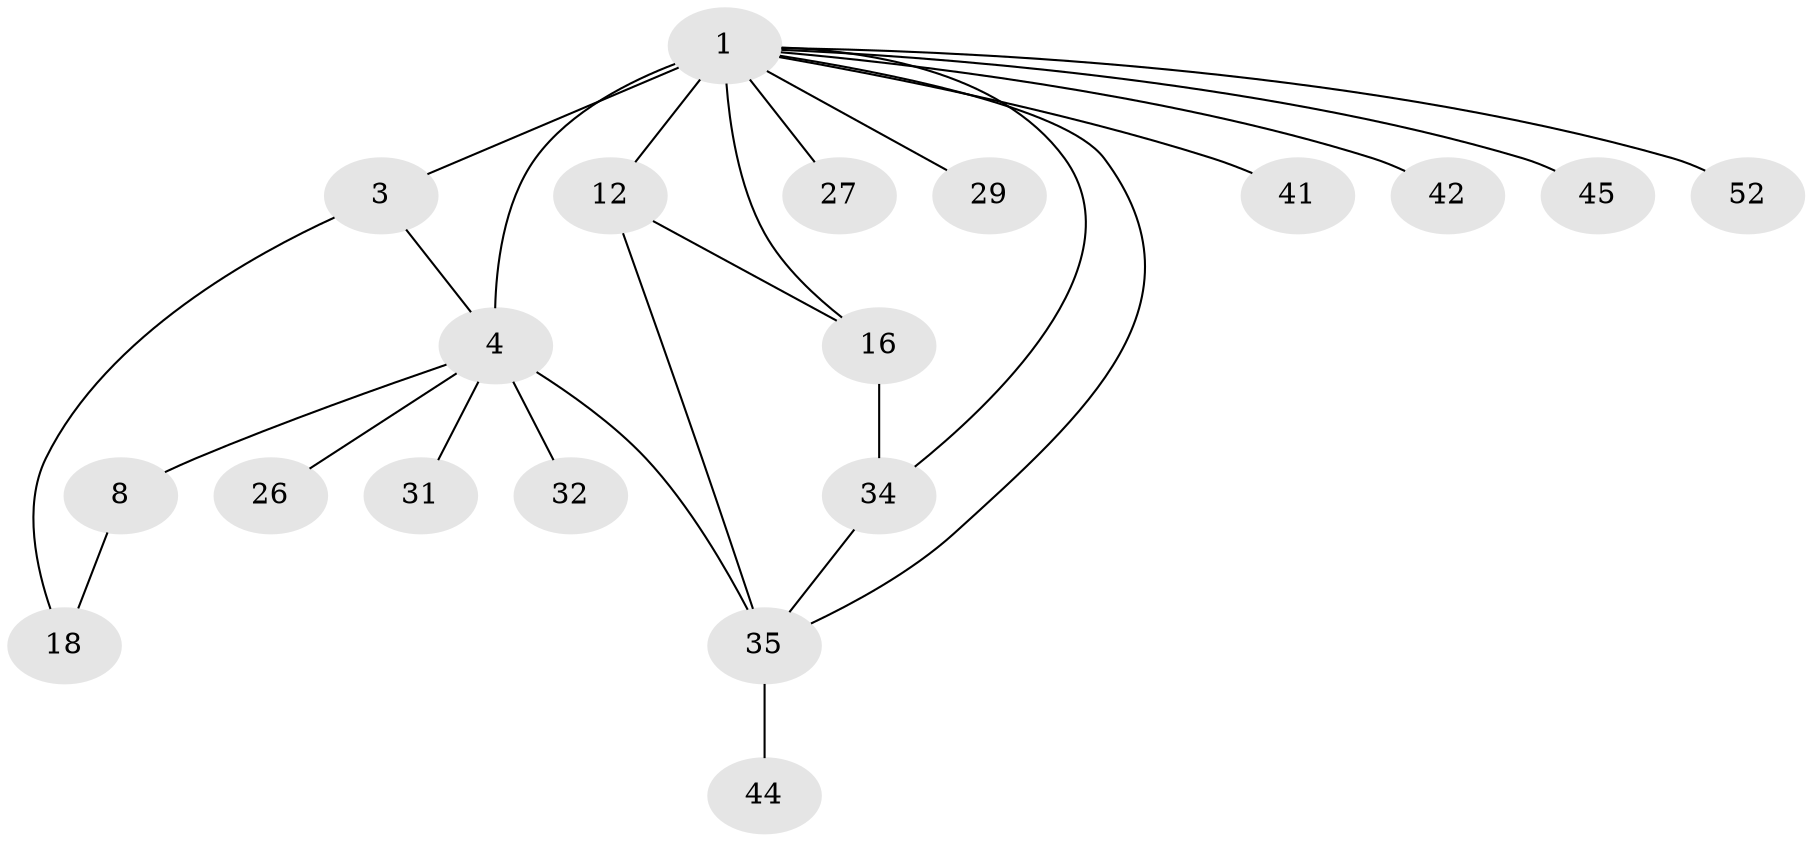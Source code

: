 // original degree distribution, {4: 0.12962962962962962, 8: 0.018518518518518517, 2: 0.2222222222222222, 7: 0.018518518518518517, 3: 0.2222222222222222, 5: 0.05555555555555555, 1: 0.3333333333333333}
// Generated by graph-tools (version 1.1) at 2025/17/03/04/25 18:17:05]
// undirected, 19 vertices, 25 edges
graph export_dot {
graph [start="1"]
  node [color=gray90,style=filled];
  1 [super="+33+2+6+13"];
  3 [super="+14"];
  4 [super="+5+11+7+9"];
  8 [super="+36+39+46+25"];
  12 [super="+22+19"];
  16 [super="+17"];
  18 [super="+51"];
  26 [super="+28+40"];
  27;
  29;
  31;
  32;
  34 [super="+37"];
  35 [super="+38"];
  41 [super="+53"];
  42 [super="+48"];
  44;
  45;
  52;
  1 -- 34;
  1 -- 3 [weight=2];
  1 -- 4 [weight=3];
  1 -- 42;
  1 -- 12 [weight=2];
  1 -- 45;
  1 -- 16 [weight=2];
  1 -- 27;
  1 -- 29;
  1 -- 35;
  1 -- 52;
  1 -- 41;
  3 -- 18;
  3 -- 4;
  4 -- 8 [weight=2];
  4 -- 32;
  4 -- 26;
  4 -- 31;
  4 -- 35 [weight=2];
  8 -- 18;
  12 -- 16;
  12 -- 35;
  16 -- 34;
  34 -- 35;
  35 -- 44;
}
